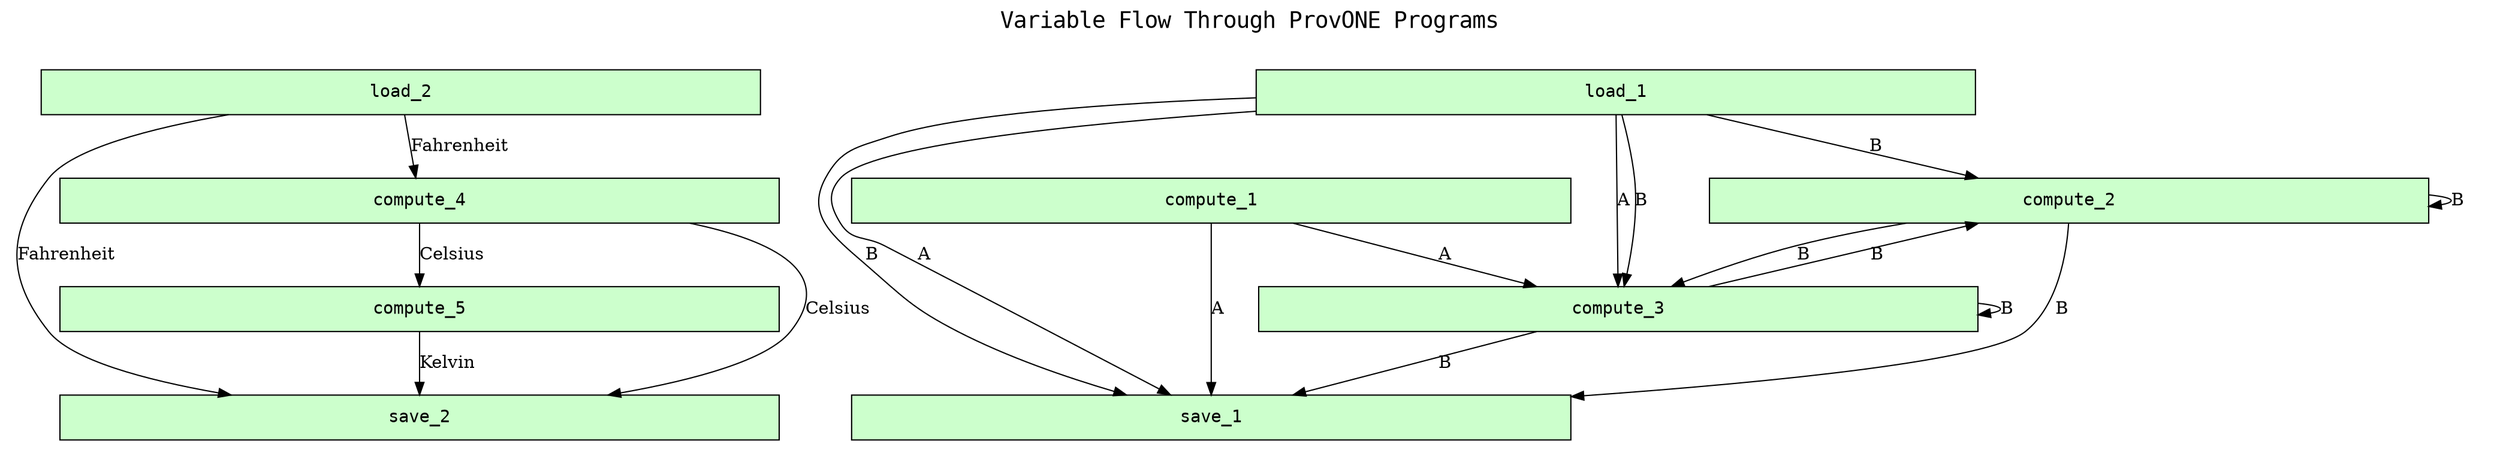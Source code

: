 
digraph provone_workflow {
rankdir=TB

fontname=Courier; fontsize=18; labelloc=t
label="Variable Flow Through ProvONE Programs"

subgraph cluster_program_graph { label=""; color=white; penwidth=0
subgraph cluster_program_graph_inner { label=""; color=white

# program nodes
node[shape=box style="filled" fillcolor="#CCFFCC" peripheries=1 fontname=Courier]
node[width=8]

"http://wholetale.org/program/1119/step/1" [label="load_1"]
"http://wholetale.org/program/1119/step/2" [label="compute_1"]
"http://wholetale.org/program/1119/step/3" [label="compute_2"]
"http://wholetale.org/program/1119/step/4" [label="compute_3"]
"http://wholetale.org/program/1119/step/5" [label="load_2"]
"http://wholetale.org/program/1119/step/6" [label="compute_4"]
"http://wholetale.org/program/1119/step/7" [label="compute_5"]
"http://wholetale.org/program/1119/step/8" [label="save_1"]
"http://wholetale.org/program/1119/step/9" [label="save_2"]

# dataframe channels
"http://wholetale.org/program/1119/step/1" -> "http://wholetale.org/program/1119/step/3" [label="B"]
"http://wholetale.org/program/1119/step/3" -> "http://wholetale.org/program/1119/step/3" [label="B"]
"http://wholetale.org/program/1119/step/4" -> "http://wholetale.org/program/1119/step/3" [label="B"]
"http://wholetale.org/program/1119/step/1" -> "http://wholetale.org/program/1119/step/4" [label="A"]
"http://wholetale.org/program/1119/step/2" -> "http://wholetale.org/program/1119/step/4" [label="A"]
"http://wholetale.org/program/1119/step/1" -> "http://wholetale.org/program/1119/step/4" [label="B"]
"http://wholetale.org/program/1119/step/3" -> "http://wholetale.org/program/1119/step/4" [label="B"]
"http://wholetale.org/program/1119/step/4" -> "http://wholetale.org/program/1119/step/4" [label="B"]
"http://wholetale.org/program/1119/step/5" -> "http://wholetale.org/program/1119/step/6" [label="Fahrenheit"]
"http://wholetale.org/program/1119/step/6" -> "http://wholetale.org/program/1119/step/7" [label="Celsius"]
"http://wholetale.org/program/1119/step/1" -> "http://wholetale.org/program/1119/step/8" [label="A"]
"http://wholetale.org/program/1119/step/2" -> "http://wholetale.org/program/1119/step/8" [label="A"]
"http://wholetale.org/program/1119/step/1" -> "http://wholetale.org/program/1119/step/8" [label="B"]
"http://wholetale.org/program/1119/step/3" -> "http://wholetale.org/program/1119/step/8" [label="B"]
"http://wholetale.org/program/1119/step/4" -> "http://wholetale.org/program/1119/step/8" [label="B"]
"http://wholetale.org/program/1119/step/6" -> "http://wholetale.org/program/1119/step/9" [label="Celsius"]
"http://wholetale.org/program/1119/step/5" -> "http://wholetale.org/program/1119/step/9" [label="Fahrenheit"]
"http://wholetale.org/program/1119/step/7" -> "http://wholetale.org/program/1119/step/9" [label="Kelvin"]
}}

}
